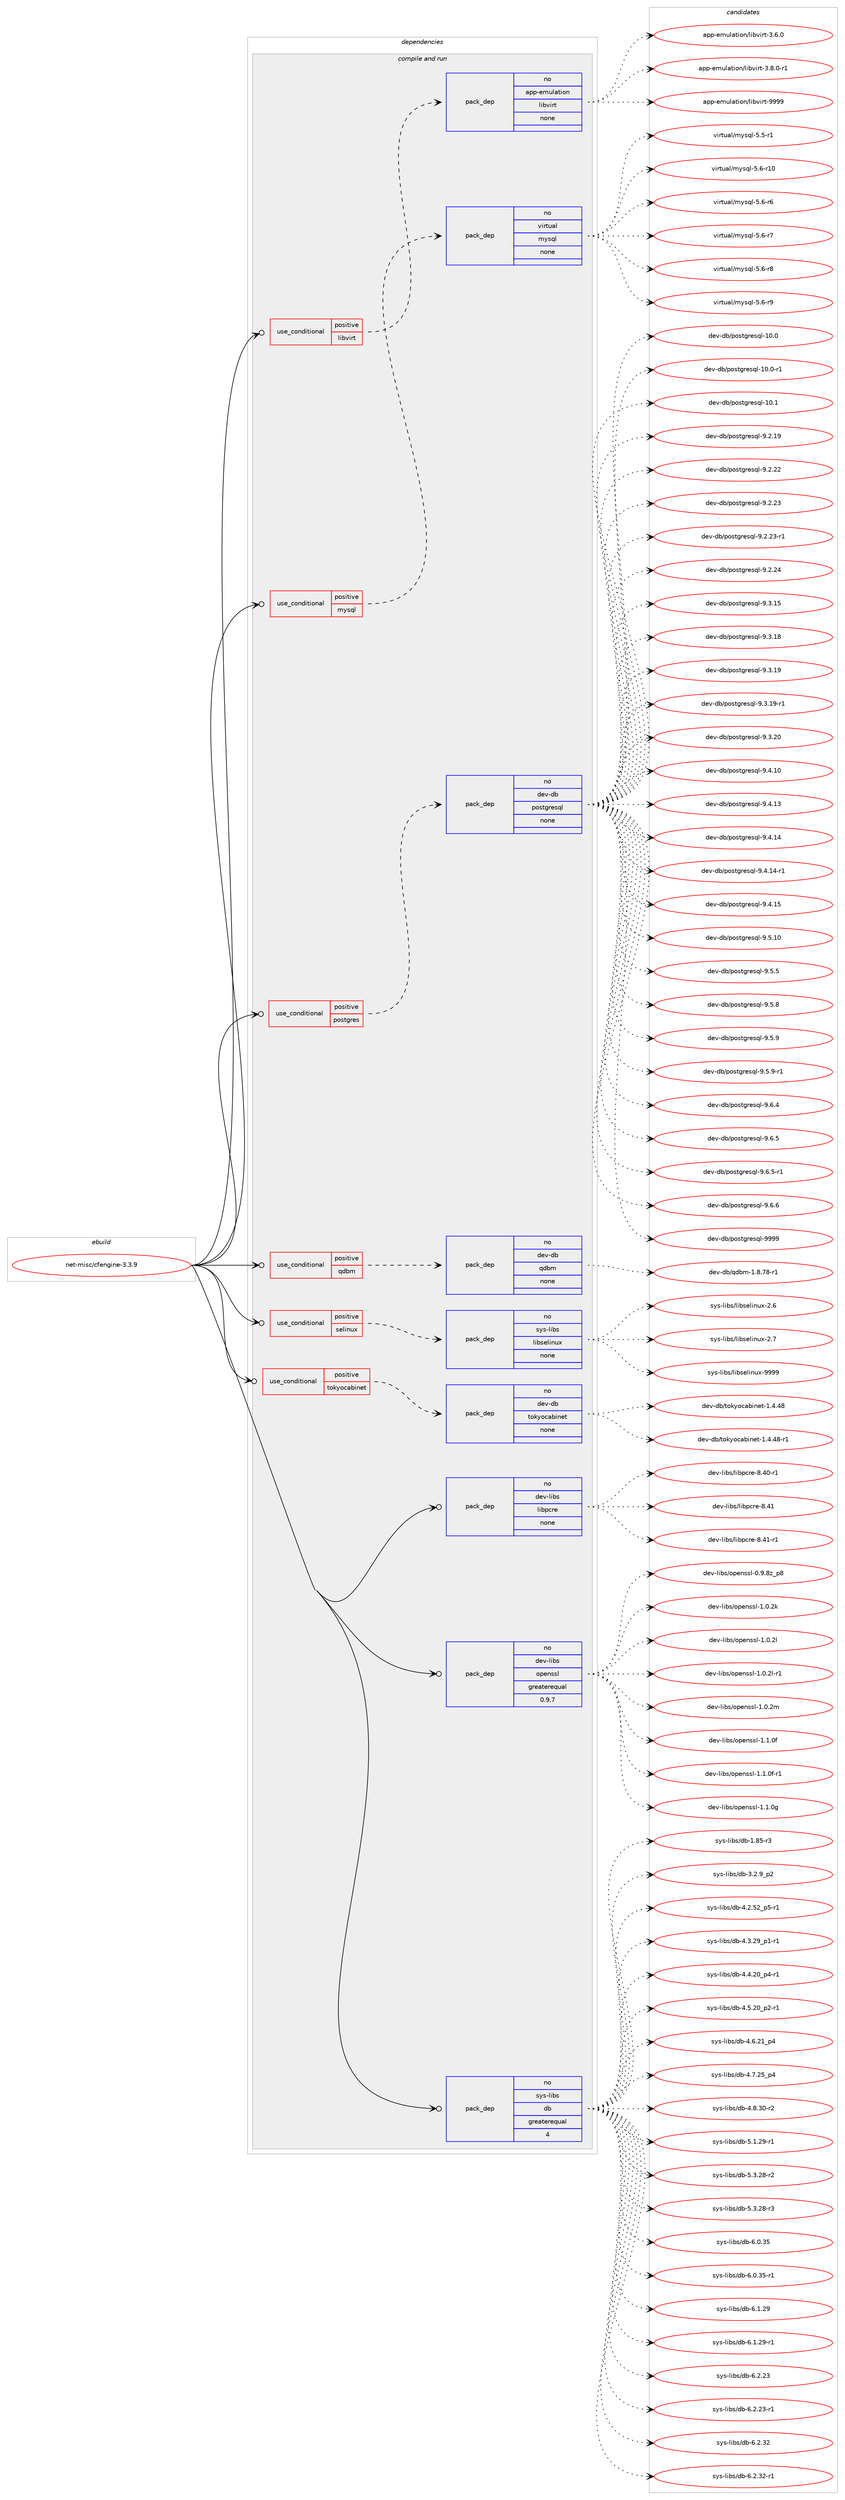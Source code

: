 digraph prolog {

# *************
# Graph options
# *************

newrank=true;
concentrate=true;
compound=true;
graph [rankdir=LR,fontname=Helvetica,fontsize=10,ranksep=1.5];#, ranksep=2.5, nodesep=0.2];
edge  [arrowhead=vee];
node  [fontname=Helvetica,fontsize=10];

# **********
# The ebuild
# **********

subgraph cluster_leftcol {
color=gray;
rank=same;
label=<<i>ebuild</i>>;
id [label="net-misc/cfengine-3.3.9", color=red, width=4, href="../net-misc/cfengine-3.3.9.svg"];
}

# ****************
# The dependencies
# ****************

subgraph cluster_midcol {
color=gray;
label=<<i>dependencies</i>>;
subgraph cluster_compile {
fillcolor="#eeeeee";
style=filled;
label=<<i>compile</i>>;
}
subgraph cluster_compileandrun {
fillcolor="#eeeeee";
style=filled;
label=<<i>compile and run</i>>;
subgraph cond105017 {
dependency423833 [label=<<TABLE BORDER="0" CELLBORDER="1" CELLSPACING="0" CELLPADDING="4"><TR><TD ROWSPAN="3" CELLPADDING="10">use_conditional</TD></TR><TR><TD>positive</TD></TR><TR><TD>libvirt</TD></TR></TABLE>>, shape=none, color=red];
subgraph pack311644 {
dependency423834 [label=<<TABLE BORDER="0" CELLBORDER="1" CELLSPACING="0" CELLPADDING="4" WIDTH="220"><TR><TD ROWSPAN="6" CELLPADDING="30">pack_dep</TD></TR><TR><TD WIDTH="110">no</TD></TR><TR><TD>app-emulation</TD></TR><TR><TD>libvirt</TD></TR><TR><TD>none</TD></TR><TR><TD></TD></TR></TABLE>>, shape=none, color=blue];
}
dependency423833:e -> dependency423834:w [weight=20,style="dashed",arrowhead="vee"];
}
id:e -> dependency423833:w [weight=20,style="solid",arrowhead="odotvee"];
subgraph cond105018 {
dependency423835 [label=<<TABLE BORDER="0" CELLBORDER="1" CELLSPACING="0" CELLPADDING="4"><TR><TD ROWSPAN="3" CELLPADDING="10">use_conditional</TD></TR><TR><TD>positive</TD></TR><TR><TD>mysql</TD></TR></TABLE>>, shape=none, color=red];
subgraph pack311645 {
dependency423836 [label=<<TABLE BORDER="0" CELLBORDER="1" CELLSPACING="0" CELLPADDING="4" WIDTH="220"><TR><TD ROWSPAN="6" CELLPADDING="30">pack_dep</TD></TR><TR><TD WIDTH="110">no</TD></TR><TR><TD>virtual</TD></TR><TR><TD>mysql</TD></TR><TR><TD>none</TD></TR><TR><TD></TD></TR></TABLE>>, shape=none, color=blue];
}
dependency423835:e -> dependency423836:w [weight=20,style="dashed",arrowhead="vee"];
}
id:e -> dependency423835:w [weight=20,style="solid",arrowhead="odotvee"];
subgraph cond105019 {
dependency423837 [label=<<TABLE BORDER="0" CELLBORDER="1" CELLSPACING="0" CELLPADDING="4"><TR><TD ROWSPAN="3" CELLPADDING="10">use_conditional</TD></TR><TR><TD>positive</TD></TR><TR><TD>postgres</TD></TR></TABLE>>, shape=none, color=red];
subgraph pack311646 {
dependency423838 [label=<<TABLE BORDER="0" CELLBORDER="1" CELLSPACING="0" CELLPADDING="4" WIDTH="220"><TR><TD ROWSPAN="6" CELLPADDING="30">pack_dep</TD></TR><TR><TD WIDTH="110">no</TD></TR><TR><TD>dev-db</TD></TR><TR><TD>postgresql</TD></TR><TR><TD>none</TD></TR><TR><TD></TD></TR></TABLE>>, shape=none, color=blue];
}
dependency423837:e -> dependency423838:w [weight=20,style="dashed",arrowhead="vee"];
}
id:e -> dependency423837:w [weight=20,style="solid",arrowhead="odotvee"];
subgraph cond105020 {
dependency423839 [label=<<TABLE BORDER="0" CELLBORDER="1" CELLSPACING="0" CELLPADDING="4"><TR><TD ROWSPAN="3" CELLPADDING="10">use_conditional</TD></TR><TR><TD>positive</TD></TR><TR><TD>qdbm</TD></TR></TABLE>>, shape=none, color=red];
subgraph pack311647 {
dependency423840 [label=<<TABLE BORDER="0" CELLBORDER="1" CELLSPACING="0" CELLPADDING="4" WIDTH="220"><TR><TD ROWSPAN="6" CELLPADDING="30">pack_dep</TD></TR><TR><TD WIDTH="110">no</TD></TR><TR><TD>dev-db</TD></TR><TR><TD>qdbm</TD></TR><TR><TD>none</TD></TR><TR><TD></TD></TR></TABLE>>, shape=none, color=blue];
}
dependency423839:e -> dependency423840:w [weight=20,style="dashed",arrowhead="vee"];
}
id:e -> dependency423839:w [weight=20,style="solid",arrowhead="odotvee"];
subgraph cond105021 {
dependency423841 [label=<<TABLE BORDER="0" CELLBORDER="1" CELLSPACING="0" CELLPADDING="4"><TR><TD ROWSPAN="3" CELLPADDING="10">use_conditional</TD></TR><TR><TD>positive</TD></TR><TR><TD>selinux</TD></TR></TABLE>>, shape=none, color=red];
subgraph pack311648 {
dependency423842 [label=<<TABLE BORDER="0" CELLBORDER="1" CELLSPACING="0" CELLPADDING="4" WIDTH="220"><TR><TD ROWSPAN="6" CELLPADDING="30">pack_dep</TD></TR><TR><TD WIDTH="110">no</TD></TR><TR><TD>sys-libs</TD></TR><TR><TD>libselinux</TD></TR><TR><TD>none</TD></TR><TR><TD></TD></TR></TABLE>>, shape=none, color=blue];
}
dependency423841:e -> dependency423842:w [weight=20,style="dashed",arrowhead="vee"];
}
id:e -> dependency423841:w [weight=20,style="solid",arrowhead="odotvee"];
subgraph cond105022 {
dependency423843 [label=<<TABLE BORDER="0" CELLBORDER="1" CELLSPACING="0" CELLPADDING="4"><TR><TD ROWSPAN="3" CELLPADDING="10">use_conditional</TD></TR><TR><TD>positive</TD></TR><TR><TD>tokyocabinet</TD></TR></TABLE>>, shape=none, color=red];
subgraph pack311649 {
dependency423844 [label=<<TABLE BORDER="0" CELLBORDER="1" CELLSPACING="0" CELLPADDING="4" WIDTH="220"><TR><TD ROWSPAN="6" CELLPADDING="30">pack_dep</TD></TR><TR><TD WIDTH="110">no</TD></TR><TR><TD>dev-db</TD></TR><TR><TD>tokyocabinet</TD></TR><TR><TD>none</TD></TR><TR><TD></TD></TR></TABLE>>, shape=none, color=blue];
}
dependency423843:e -> dependency423844:w [weight=20,style="dashed",arrowhead="vee"];
}
id:e -> dependency423843:w [weight=20,style="solid",arrowhead="odotvee"];
subgraph pack311650 {
dependency423845 [label=<<TABLE BORDER="0" CELLBORDER="1" CELLSPACING="0" CELLPADDING="4" WIDTH="220"><TR><TD ROWSPAN="6" CELLPADDING="30">pack_dep</TD></TR><TR><TD WIDTH="110">no</TD></TR><TR><TD>dev-libs</TD></TR><TR><TD>libpcre</TD></TR><TR><TD>none</TD></TR><TR><TD></TD></TR></TABLE>>, shape=none, color=blue];
}
id:e -> dependency423845:w [weight=20,style="solid",arrowhead="odotvee"];
subgraph pack311651 {
dependency423846 [label=<<TABLE BORDER="0" CELLBORDER="1" CELLSPACING="0" CELLPADDING="4" WIDTH="220"><TR><TD ROWSPAN="6" CELLPADDING="30">pack_dep</TD></TR><TR><TD WIDTH="110">no</TD></TR><TR><TD>dev-libs</TD></TR><TR><TD>openssl</TD></TR><TR><TD>greaterequal</TD></TR><TR><TD>0.9.7</TD></TR></TABLE>>, shape=none, color=blue];
}
id:e -> dependency423846:w [weight=20,style="solid",arrowhead="odotvee"];
subgraph pack311652 {
dependency423847 [label=<<TABLE BORDER="0" CELLBORDER="1" CELLSPACING="0" CELLPADDING="4" WIDTH="220"><TR><TD ROWSPAN="6" CELLPADDING="30">pack_dep</TD></TR><TR><TD WIDTH="110">no</TD></TR><TR><TD>sys-libs</TD></TR><TR><TD>db</TD></TR><TR><TD>greaterequal</TD></TR><TR><TD>4</TD></TR></TABLE>>, shape=none, color=blue];
}
id:e -> dependency423847:w [weight=20,style="solid",arrowhead="odotvee"];
}
subgraph cluster_run {
fillcolor="#eeeeee";
style=filled;
label=<<i>run</i>>;
}
}

# **************
# The candidates
# **************

subgraph cluster_choices {
rank=same;
color=gray;
label=<<i>candidates</i>>;

subgraph choice311644 {
color=black;
nodesep=1;
choice9711211245101109117108971161051111104710810598118105114116455146544648 [label="app-emulation/libvirt-3.6.0", color=red, width=4,href="../app-emulation/libvirt-3.6.0.svg"];
choice97112112451011091171089711610511111047108105981181051141164551465646484511449 [label="app-emulation/libvirt-3.8.0-r1", color=red, width=4,href="../app-emulation/libvirt-3.8.0-r1.svg"];
choice97112112451011091171089711610511111047108105981181051141164557575757 [label="app-emulation/libvirt-9999", color=red, width=4,href="../app-emulation/libvirt-9999.svg"];
dependency423834:e -> choice9711211245101109117108971161051111104710810598118105114116455146544648:w [style=dotted,weight="100"];
dependency423834:e -> choice97112112451011091171089711610511111047108105981181051141164551465646484511449:w [style=dotted,weight="100"];
dependency423834:e -> choice97112112451011091171089711610511111047108105981181051141164557575757:w [style=dotted,weight="100"];
}
subgraph choice311645 {
color=black;
nodesep=1;
choice1181051141161179710847109121115113108455346534511449 [label="virtual/mysql-5.5-r1", color=red, width=4,href="../virtual/mysql-5.5-r1.svg"];
choice118105114116117971084710912111511310845534654451144948 [label="virtual/mysql-5.6-r10", color=red, width=4,href="../virtual/mysql-5.6-r10.svg"];
choice1181051141161179710847109121115113108455346544511454 [label="virtual/mysql-5.6-r6", color=red, width=4,href="../virtual/mysql-5.6-r6.svg"];
choice1181051141161179710847109121115113108455346544511455 [label="virtual/mysql-5.6-r7", color=red, width=4,href="../virtual/mysql-5.6-r7.svg"];
choice1181051141161179710847109121115113108455346544511456 [label="virtual/mysql-5.6-r8", color=red, width=4,href="../virtual/mysql-5.6-r8.svg"];
choice1181051141161179710847109121115113108455346544511457 [label="virtual/mysql-5.6-r9", color=red, width=4,href="../virtual/mysql-5.6-r9.svg"];
dependency423836:e -> choice1181051141161179710847109121115113108455346534511449:w [style=dotted,weight="100"];
dependency423836:e -> choice118105114116117971084710912111511310845534654451144948:w [style=dotted,weight="100"];
dependency423836:e -> choice1181051141161179710847109121115113108455346544511454:w [style=dotted,weight="100"];
dependency423836:e -> choice1181051141161179710847109121115113108455346544511455:w [style=dotted,weight="100"];
dependency423836:e -> choice1181051141161179710847109121115113108455346544511456:w [style=dotted,weight="100"];
dependency423836:e -> choice1181051141161179710847109121115113108455346544511457:w [style=dotted,weight="100"];
}
subgraph choice311646 {
color=black;
nodesep=1;
choice1001011184510098471121111151161031141011151131084549484648 [label="dev-db/postgresql-10.0", color=red, width=4,href="../dev-db/postgresql-10.0.svg"];
choice10010111845100984711211111511610311410111511310845494846484511449 [label="dev-db/postgresql-10.0-r1", color=red, width=4,href="../dev-db/postgresql-10.0-r1.svg"];
choice1001011184510098471121111151161031141011151131084549484649 [label="dev-db/postgresql-10.1", color=red, width=4,href="../dev-db/postgresql-10.1.svg"];
choice10010111845100984711211111511610311410111511310845574650464957 [label="dev-db/postgresql-9.2.19", color=red, width=4,href="../dev-db/postgresql-9.2.19.svg"];
choice10010111845100984711211111511610311410111511310845574650465050 [label="dev-db/postgresql-9.2.22", color=red, width=4,href="../dev-db/postgresql-9.2.22.svg"];
choice10010111845100984711211111511610311410111511310845574650465051 [label="dev-db/postgresql-9.2.23", color=red, width=4,href="../dev-db/postgresql-9.2.23.svg"];
choice100101118451009847112111115116103114101115113108455746504650514511449 [label="dev-db/postgresql-9.2.23-r1", color=red, width=4,href="../dev-db/postgresql-9.2.23-r1.svg"];
choice10010111845100984711211111511610311410111511310845574650465052 [label="dev-db/postgresql-9.2.24", color=red, width=4,href="../dev-db/postgresql-9.2.24.svg"];
choice10010111845100984711211111511610311410111511310845574651464953 [label="dev-db/postgresql-9.3.15", color=red, width=4,href="../dev-db/postgresql-9.3.15.svg"];
choice10010111845100984711211111511610311410111511310845574651464956 [label="dev-db/postgresql-9.3.18", color=red, width=4,href="../dev-db/postgresql-9.3.18.svg"];
choice10010111845100984711211111511610311410111511310845574651464957 [label="dev-db/postgresql-9.3.19", color=red, width=4,href="../dev-db/postgresql-9.3.19.svg"];
choice100101118451009847112111115116103114101115113108455746514649574511449 [label="dev-db/postgresql-9.3.19-r1", color=red, width=4,href="../dev-db/postgresql-9.3.19-r1.svg"];
choice10010111845100984711211111511610311410111511310845574651465048 [label="dev-db/postgresql-9.3.20", color=red, width=4,href="../dev-db/postgresql-9.3.20.svg"];
choice10010111845100984711211111511610311410111511310845574652464948 [label="dev-db/postgresql-9.4.10", color=red, width=4,href="../dev-db/postgresql-9.4.10.svg"];
choice10010111845100984711211111511610311410111511310845574652464951 [label="dev-db/postgresql-9.4.13", color=red, width=4,href="../dev-db/postgresql-9.4.13.svg"];
choice10010111845100984711211111511610311410111511310845574652464952 [label="dev-db/postgresql-9.4.14", color=red, width=4,href="../dev-db/postgresql-9.4.14.svg"];
choice100101118451009847112111115116103114101115113108455746524649524511449 [label="dev-db/postgresql-9.4.14-r1", color=red, width=4,href="../dev-db/postgresql-9.4.14-r1.svg"];
choice10010111845100984711211111511610311410111511310845574652464953 [label="dev-db/postgresql-9.4.15", color=red, width=4,href="../dev-db/postgresql-9.4.15.svg"];
choice10010111845100984711211111511610311410111511310845574653464948 [label="dev-db/postgresql-9.5.10", color=red, width=4,href="../dev-db/postgresql-9.5.10.svg"];
choice100101118451009847112111115116103114101115113108455746534653 [label="dev-db/postgresql-9.5.5", color=red, width=4,href="../dev-db/postgresql-9.5.5.svg"];
choice100101118451009847112111115116103114101115113108455746534656 [label="dev-db/postgresql-9.5.8", color=red, width=4,href="../dev-db/postgresql-9.5.8.svg"];
choice100101118451009847112111115116103114101115113108455746534657 [label="dev-db/postgresql-9.5.9", color=red, width=4,href="../dev-db/postgresql-9.5.9.svg"];
choice1001011184510098471121111151161031141011151131084557465346574511449 [label="dev-db/postgresql-9.5.9-r1", color=red, width=4,href="../dev-db/postgresql-9.5.9-r1.svg"];
choice100101118451009847112111115116103114101115113108455746544652 [label="dev-db/postgresql-9.6.4", color=red, width=4,href="../dev-db/postgresql-9.6.4.svg"];
choice100101118451009847112111115116103114101115113108455746544653 [label="dev-db/postgresql-9.6.5", color=red, width=4,href="../dev-db/postgresql-9.6.5.svg"];
choice1001011184510098471121111151161031141011151131084557465446534511449 [label="dev-db/postgresql-9.6.5-r1", color=red, width=4,href="../dev-db/postgresql-9.6.5-r1.svg"];
choice100101118451009847112111115116103114101115113108455746544654 [label="dev-db/postgresql-9.6.6", color=red, width=4,href="../dev-db/postgresql-9.6.6.svg"];
choice1001011184510098471121111151161031141011151131084557575757 [label="dev-db/postgresql-9999", color=red, width=4,href="../dev-db/postgresql-9999.svg"];
dependency423838:e -> choice1001011184510098471121111151161031141011151131084549484648:w [style=dotted,weight="100"];
dependency423838:e -> choice10010111845100984711211111511610311410111511310845494846484511449:w [style=dotted,weight="100"];
dependency423838:e -> choice1001011184510098471121111151161031141011151131084549484649:w [style=dotted,weight="100"];
dependency423838:e -> choice10010111845100984711211111511610311410111511310845574650464957:w [style=dotted,weight="100"];
dependency423838:e -> choice10010111845100984711211111511610311410111511310845574650465050:w [style=dotted,weight="100"];
dependency423838:e -> choice10010111845100984711211111511610311410111511310845574650465051:w [style=dotted,weight="100"];
dependency423838:e -> choice100101118451009847112111115116103114101115113108455746504650514511449:w [style=dotted,weight="100"];
dependency423838:e -> choice10010111845100984711211111511610311410111511310845574650465052:w [style=dotted,weight="100"];
dependency423838:e -> choice10010111845100984711211111511610311410111511310845574651464953:w [style=dotted,weight="100"];
dependency423838:e -> choice10010111845100984711211111511610311410111511310845574651464956:w [style=dotted,weight="100"];
dependency423838:e -> choice10010111845100984711211111511610311410111511310845574651464957:w [style=dotted,weight="100"];
dependency423838:e -> choice100101118451009847112111115116103114101115113108455746514649574511449:w [style=dotted,weight="100"];
dependency423838:e -> choice10010111845100984711211111511610311410111511310845574651465048:w [style=dotted,weight="100"];
dependency423838:e -> choice10010111845100984711211111511610311410111511310845574652464948:w [style=dotted,weight="100"];
dependency423838:e -> choice10010111845100984711211111511610311410111511310845574652464951:w [style=dotted,weight="100"];
dependency423838:e -> choice10010111845100984711211111511610311410111511310845574652464952:w [style=dotted,weight="100"];
dependency423838:e -> choice100101118451009847112111115116103114101115113108455746524649524511449:w [style=dotted,weight="100"];
dependency423838:e -> choice10010111845100984711211111511610311410111511310845574652464953:w [style=dotted,weight="100"];
dependency423838:e -> choice10010111845100984711211111511610311410111511310845574653464948:w [style=dotted,weight="100"];
dependency423838:e -> choice100101118451009847112111115116103114101115113108455746534653:w [style=dotted,weight="100"];
dependency423838:e -> choice100101118451009847112111115116103114101115113108455746534656:w [style=dotted,weight="100"];
dependency423838:e -> choice100101118451009847112111115116103114101115113108455746534657:w [style=dotted,weight="100"];
dependency423838:e -> choice1001011184510098471121111151161031141011151131084557465346574511449:w [style=dotted,weight="100"];
dependency423838:e -> choice100101118451009847112111115116103114101115113108455746544652:w [style=dotted,weight="100"];
dependency423838:e -> choice100101118451009847112111115116103114101115113108455746544653:w [style=dotted,weight="100"];
dependency423838:e -> choice1001011184510098471121111151161031141011151131084557465446534511449:w [style=dotted,weight="100"];
dependency423838:e -> choice100101118451009847112111115116103114101115113108455746544654:w [style=dotted,weight="100"];
dependency423838:e -> choice1001011184510098471121111151161031141011151131084557575757:w [style=dotted,weight="100"];
}
subgraph choice311647 {
color=black;
nodesep=1;
choice10010111845100984711310098109454946564655564511449 [label="dev-db/qdbm-1.8.78-r1", color=red, width=4,href="../dev-db/qdbm-1.8.78-r1.svg"];
dependency423840:e -> choice10010111845100984711310098109454946564655564511449:w [style=dotted,weight="100"];
}
subgraph choice311648 {
color=black;
nodesep=1;
choice1151211154510810598115471081059811510110810511011712045504654 [label="sys-libs/libselinux-2.6", color=red, width=4,href="../sys-libs/libselinux-2.6.svg"];
choice1151211154510810598115471081059811510110810511011712045504655 [label="sys-libs/libselinux-2.7", color=red, width=4,href="../sys-libs/libselinux-2.7.svg"];
choice115121115451081059811547108105981151011081051101171204557575757 [label="sys-libs/libselinux-9999", color=red, width=4,href="../sys-libs/libselinux-9999.svg"];
dependency423842:e -> choice1151211154510810598115471081059811510110810511011712045504654:w [style=dotted,weight="100"];
dependency423842:e -> choice1151211154510810598115471081059811510110810511011712045504655:w [style=dotted,weight="100"];
dependency423842:e -> choice115121115451081059811547108105981151011081051101171204557575757:w [style=dotted,weight="100"];
}
subgraph choice311649 {
color=black;
nodesep=1;
choice10010111845100984711611110712111199979810511010111645494652465256 [label="dev-db/tokyocabinet-1.4.48", color=red, width=4,href="../dev-db/tokyocabinet-1.4.48.svg"];
choice100101118451009847116111107121111999798105110101116454946524652564511449 [label="dev-db/tokyocabinet-1.4.48-r1", color=red, width=4,href="../dev-db/tokyocabinet-1.4.48-r1.svg"];
dependency423844:e -> choice10010111845100984711611110712111199979810511010111645494652465256:w [style=dotted,weight="100"];
dependency423844:e -> choice100101118451009847116111107121111999798105110101116454946524652564511449:w [style=dotted,weight="100"];
}
subgraph choice311650 {
color=black;
nodesep=1;
choice100101118451081059811547108105981129911410145564652484511449 [label="dev-libs/libpcre-8.40-r1", color=red, width=4,href="../dev-libs/libpcre-8.40-r1.svg"];
choice10010111845108105981154710810598112991141014556465249 [label="dev-libs/libpcre-8.41", color=red, width=4,href="../dev-libs/libpcre-8.41.svg"];
choice100101118451081059811547108105981129911410145564652494511449 [label="dev-libs/libpcre-8.41-r1", color=red, width=4,href="../dev-libs/libpcre-8.41-r1.svg"];
dependency423845:e -> choice100101118451081059811547108105981129911410145564652484511449:w [style=dotted,weight="100"];
dependency423845:e -> choice10010111845108105981154710810598112991141014556465249:w [style=dotted,weight="100"];
dependency423845:e -> choice100101118451081059811547108105981129911410145564652494511449:w [style=dotted,weight="100"];
}
subgraph choice311651 {
color=black;
nodesep=1;
choice1001011184510810598115471111121011101151151084548465746561229511256 [label="dev-libs/openssl-0.9.8z_p8", color=red, width=4,href="../dev-libs/openssl-0.9.8z_p8.svg"];
choice100101118451081059811547111112101110115115108454946484650107 [label="dev-libs/openssl-1.0.2k", color=red, width=4,href="../dev-libs/openssl-1.0.2k.svg"];
choice100101118451081059811547111112101110115115108454946484650108 [label="dev-libs/openssl-1.0.2l", color=red, width=4,href="../dev-libs/openssl-1.0.2l.svg"];
choice1001011184510810598115471111121011101151151084549464846501084511449 [label="dev-libs/openssl-1.0.2l-r1", color=red, width=4,href="../dev-libs/openssl-1.0.2l-r1.svg"];
choice100101118451081059811547111112101110115115108454946484650109 [label="dev-libs/openssl-1.0.2m", color=red, width=4,href="../dev-libs/openssl-1.0.2m.svg"];
choice100101118451081059811547111112101110115115108454946494648102 [label="dev-libs/openssl-1.1.0f", color=red, width=4,href="../dev-libs/openssl-1.1.0f.svg"];
choice1001011184510810598115471111121011101151151084549464946481024511449 [label="dev-libs/openssl-1.1.0f-r1", color=red, width=4,href="../dev-libs/openssl-1.1.0f-r1.svg"];
choice100101118451081059811547111112101110115115108454946494648103 [label="dev-libs/openssl-1.1.0g", color=red, width=4,href="../dev-libs/openssl-1.1.0g.svg"];
dependency423846:e -> choice1001011184510810598115471111121011101151151084548465746561229511256:w [style=dotted,weight="100"];
dependency423846:e -> choice100101118451081059811547111112101110115115108454946484650107:w [style=dotted,weight="100"];
dependency423846:e -> choice100101118451081059811547111112101110115115108454946484650108:w [style=dotted,weight="100"];
dependency423846:e -> choice1001011184510810598115471111121011101151151084549464846501084511449:w [style=dotted,weight="100"];
dependency423846:e -> choice100101118451081059811547111112101110115115108454946484650109:w [style=dotted,weight="100"];
dependency423846:e -> choice100101118451081059811547111112101110115115108454946494648102:w [style=dotted,weight="100"];
dependency423846:e -> choice1001011184510810598115471111121011101151151084549464946481024511449:w [style=dotted,weight="100"];
dependency423846:e -> choice100101118451081059811547111112101110115115108454946494648103:w [style=dotted,weight="100"];
}
subgraph choice311652 {
color=black;
nodesep=1;
choice1151211154510810598115471009845494656534511451 [label="sys-libs/db-1.85-r3", color=red, width=4,href="../sys-libs/db-1.85-r3.svg"];
choice115121115451081059811547100984551465046579511250 [label="sys-libs/db-3.2.9_p2", color=red, width=4,href="../sys-libs/db-3.2.9_p2.svg"];
choice115121115451081059811547100984552465046535095112534511449 [label="sys-libs/db-4.2.52_p5-r1", color=red, width=4,href="../sys-libs/db-4.2.52_p5-r1.svg"];
choice115121115451081059811547100984552465146505795112494511449 [label="sys-libs/db-4.3.29_p1-r1", color=red, width=4,href="../sys-libs/db-4.3.29_p1-r1.svg"];
choice115121115451081059811547100984552465246504895112524511449 [label="sys-libs/db-4.4.20_p4-r1", color=red, width=4,href="../sys-libs/db-4.4.20_p4-r1.svg"];
choice115121115451081059811547100984552465346504895112504511449 [label="sys-libs/db-4.5.20_p2-r1", color=red, width=4,href="../sys-libs/db-4.5.20_p2-r1.svg"];
choice11512111545108105981154710098455246544650499511252 [label="sys-libs/db-4.6.21_p4", color=red, width=4,href="../sys-libs/db-4.6.21_p4.svg"];
choice11512111545108105981154710098455246554650539511252 [label="sys-libs/db-4.7.25_p4", color=red, width=4,href="../sys-libs/db-4.7.25_p4.svg"];
choice11512111545108105981154710098455246564651484511450 [label="sys-libs/db-4.8.30-r2", color=red, width=4,href="../sys-libs/db-4.8.30-r2.svg"];
choice11512111545108105981154710098455346494650574511449 [label="sys-libs/db-5.1.29-r1", color=red, width=4,href="../sys-libs/db-5.1.29-r1.svg"];
choice11512111545108105981154710098455346514650564511450 [label="sys-libs/db-5.3.28-r2", color=red, width=4,href="../sys-libs/db-5.3.28-r2.svg"];
choice11512111545108105981154710098455346514650564511451 [label="sys-libs/db-5.3.28-r3", color=red, width=4,href="../sys-libs/db-5.3.28-r3.svg"];
choice1151211154510810598115471009845544648465153 [label="sys-libs/db-6.0.35", color=red, width=4,href="../sys-libs/db-6.0.35.svg"];
choice11512111545108105981154710098455446484651534511449 [label="sys-libs/db-6.0.35-r1", color=red, width=4,href="../sys-libs/db-6.0.35-r1.svg"];
choice1151211154510810598115471009845544649465057 [label="sys-libs/db-6.1.29", color=red, width=4,href="../sys-libs/db-6.1.29.svg"];
choice11512111545108105981154710098455446494650574511449 [label="sys-libs/db-6.1.29-r1", color=red, width=4,href="../sys-libs/db-6.1.29-r1.svg"];
choice1151211154510810598115471009845544650465051 [label="sys-libs/db-6.2.23", color=red, width=4,href="../sys-libs/db-6.2.23.svg"];
choice11512111545108105981154710098455446504650514511449 [label="sys-libs/db-6.2.23-r1", color=red, width=4,href="../sys-libs/db-6.2.23-r1.svg"];
choice1151211154510810598115471009845544650465150 [label="sys-libs/db-6.2.32", color=red, width=4,href="../sys-libs/db-6.2.32.svg"];
choice11512111545108105981154710098455446504651504511449 [label="sys-libs/db-6.2.32-r1", color=red, width=4,href="../sys-libs/db-6.2.32-r1.svg"];
dependency423847:e -> choice1151211154510810598115471009845494656534511451:w [style=dotted,weight="100"];
dependency423847:e -> choice115121115451081059811547100984551465046579511250:w [style=dotted,weight="100"];
dependency423847:e -> choice115121115451081059811547100984552465046535095112534511449:w [style=dotted,weight="100"];
dependency423847:e -> choice115121115451081059811547100984552465146505795112494511449:w [style=dotted,weight="100"];
dependency423847:e -> choice115121115451081059811547100984552465246504895112524511449:w [style=dotted,weight="100"];
dependency423847:e -> choice115121115451081059811547100984552465346504895112504511449:w [style=dotted,weight="100"];
dependency423847:e -> choice11512111545108105981154710098455246544650499511252:w [style=dotted,weight="100"];
dependency423847:e -> choice11512111545108105981154710098455246554650539511252:w [style=dotted,weight="100"];
dependency423847:e -> choice11512111545108105981154710098455246564651484511450:w [style=dotted,weight="100"];
dependency423847:e -> choice11512111545108105981154710098455346494650574511449:w [style=dotted,weight="100"];
dependency423847:e -> choice11512111545108105981154710098455346514650564511450:w [style=dotted,weight="100"];
dependency423847:e -> choice11512111545108105981154710098455346514650564511451:w [style=dotted,weight="100"];
dependency423847:e -> choice1151211154510810598115471009845544648465153:w [style=dotted,weight="100"];
dependency423847:e -> choice11512111545108105981154710098455446484651534511449:w [style=dotted,weight="100"];
dependency423847:e -> choice1151211154510810598115471009845544649465057:w [style=dotted,weight="100"];
dependency423847:e -> choice11512111545108105981154710098455446494650574511449:w [style=dotted,weight="100"];
dependency423847:e -> choice1151211154510810598115471009845544650465051:w [style=dotted,weight="100"];
dependency423847:e -> choice11512111545108105981154710098455446504650514511449:w [style=dotted,weight="100"];
dependency423847:e -> choice1151211154510810598115471009845544650465150:w [style=dotted,weight="100"];
dependency423847:e -> choice11512111545108105981154710098455446504651504511449:w [style=dotted,weight="100"];
}
}

}
